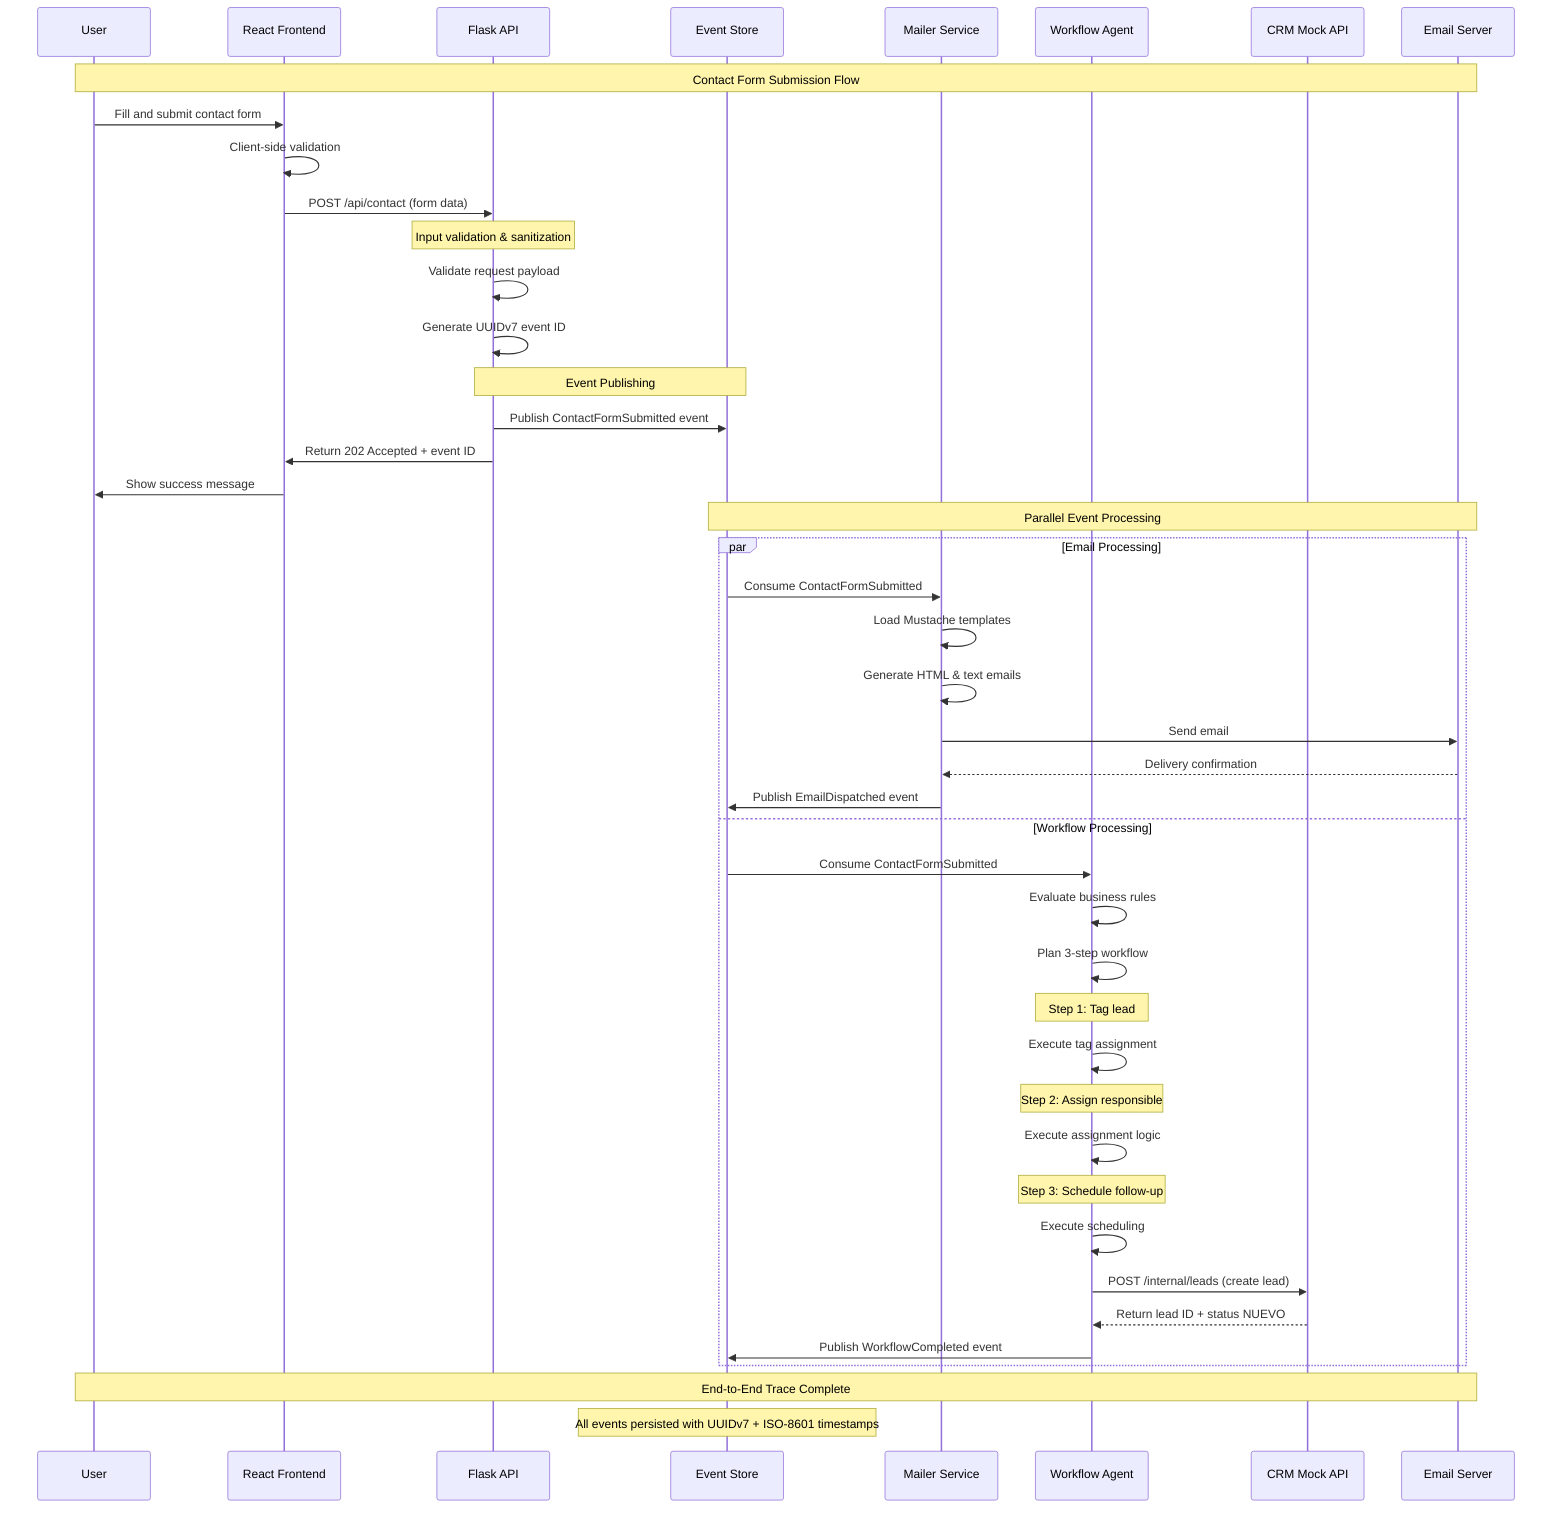 sequenceDiagram
    participant User
    participant Frontend as React Frontend
    participant API as Flask API
    participant Kafka as Event Store
    participant Mailer as Mailer Service
    participant Agent as Workflow Agent
    participant CRM as CRM Mock API
    participant SMTP as Email Server
    
    Note over User, SMTP: Contact Form Submission Flow
    
    User->>Frontend: Fill and submit contact form
    Frontend->>Frontend: Client-side validation
    Frontend->>API: POST /api/contact (form data)
    
    Note over API: Input validation & sanitization
    API->>API: Validate request payload
    API->>API: Generate UUIDv7 event ID
    
    Note over API, Kafka: Event Publishing
    API->>Kafka: Publish ContactFormSubmitted event
    API->>Frontend: Return 202 Accepted + event ID
    Frontend->>User: Show success message
    
    Note over Kafka, SMTP: Parallel Event Processing
    
    par Email Processing
        Kafka->>Mailer: Consume ContactFormSubmitted
        Mailer->>Mailer: Load Mustache templates
        Mailer->>Mailer: Generate HTML & text emails
        Mailer->>SMTP: Send email
        SMTP-->>Mailer: Delivery confirmation
        Mailer->>Kafka: Publish EmailDispatched event
    and Workflow Processing
        Kafka->>Agent: Consume ContactFormSubmitted
        Agent->>Agent: Evaluate business rules
        Agent->>Agent: Plan 3-step workflow
        Note over Agent: Step 1: Tag lead
        Agent->>Agent: Execute tag assignment
        Note over Agent: Step 2: Assign responsible
        Agent->>Agent: Execute assignment logic
        Note over Agent: Step 3: Schedule follow-up
        Agent->>Agent: Execute scheduling
        Agent->>CRM: POST /internal/leads (create lead)
        CRM-->>Agent: Return lead ID + status NUEVO
        Agent->>Kafka: Publish WorkflowCompleted event
    end
    
    Note over User, SMTP: End-to-End Trace Complete
    Note over Kafka: All events persisted with UUIDv7 + ISO-8601 timestamps